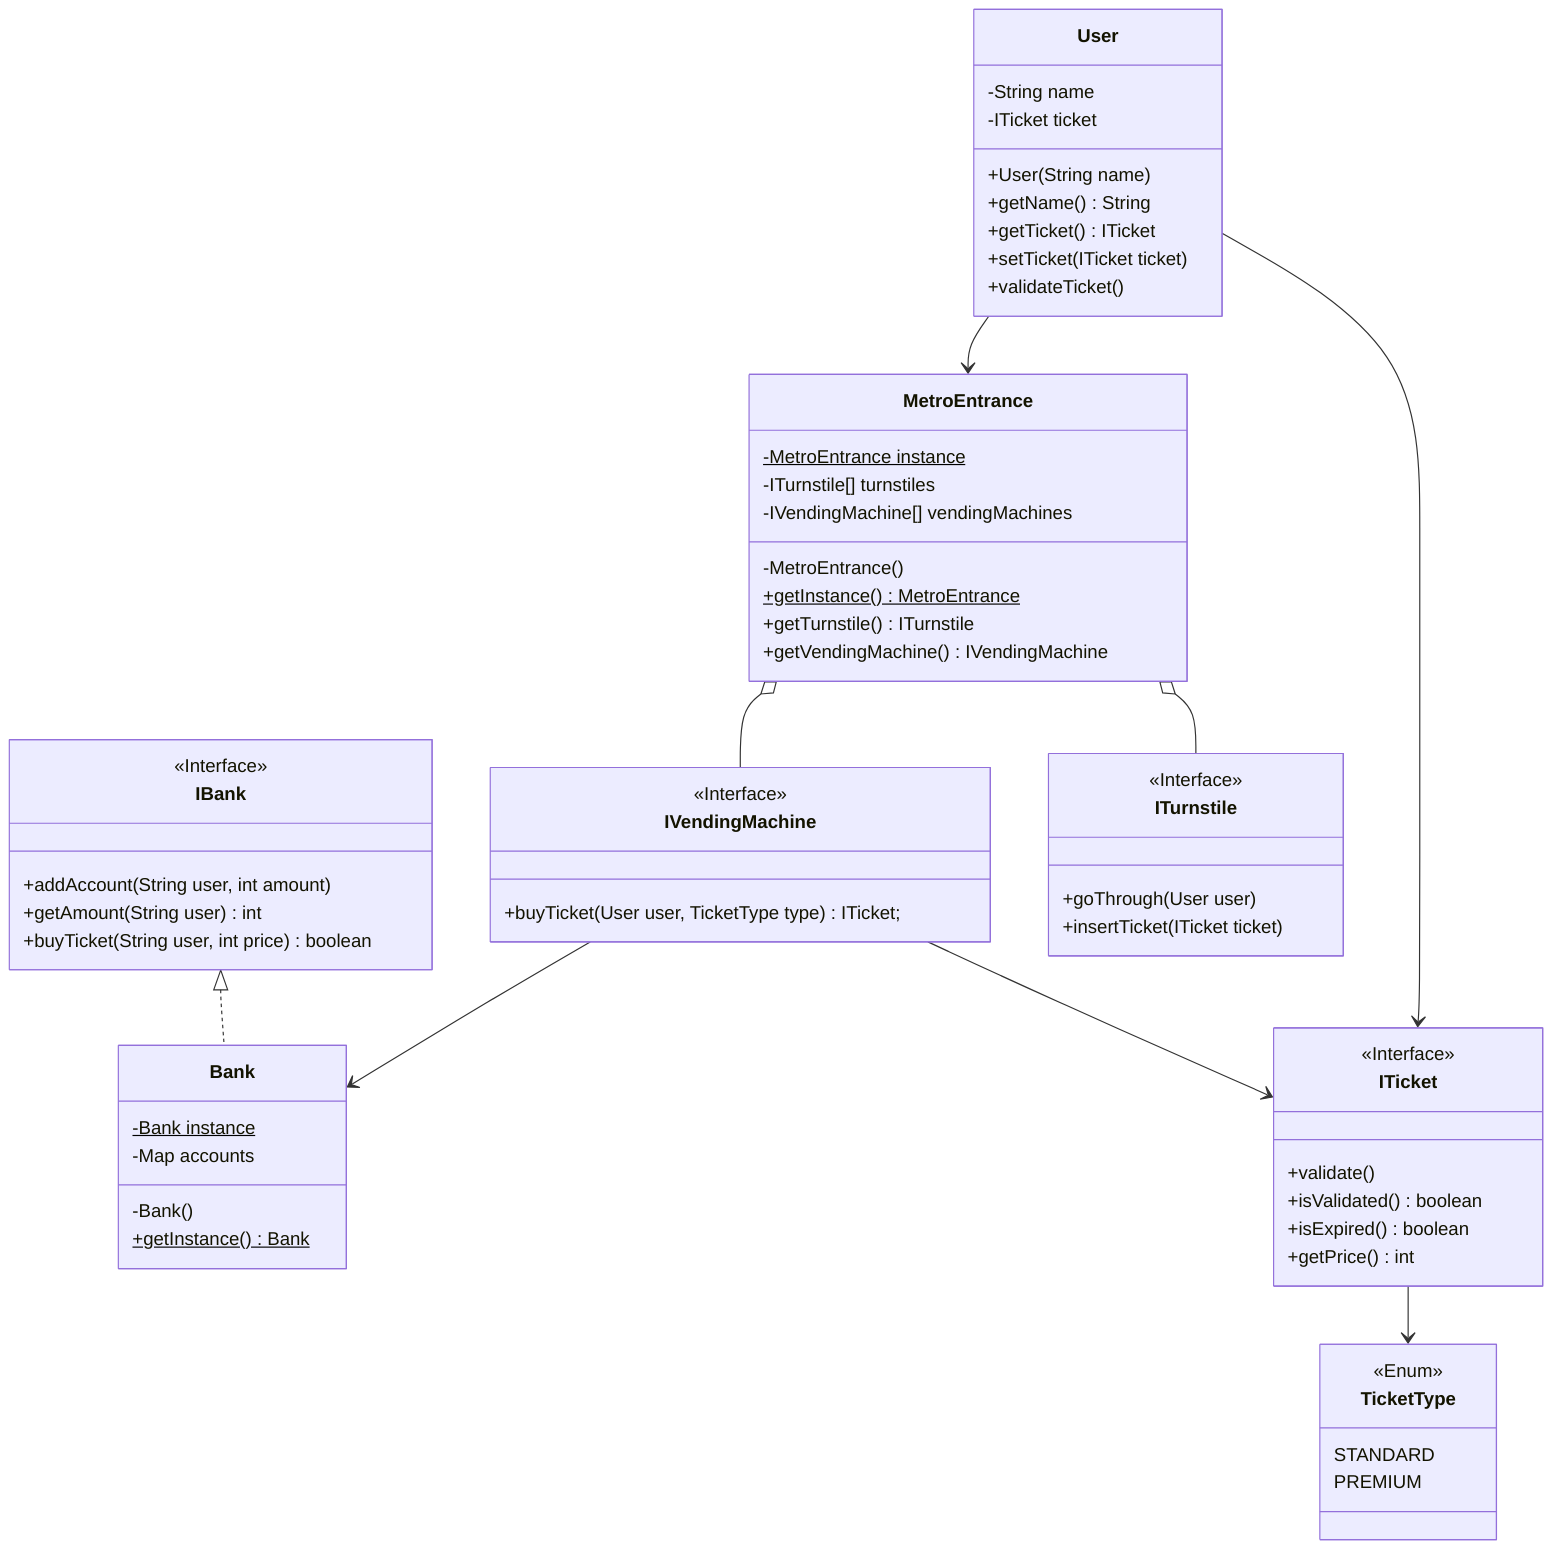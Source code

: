 classDiagram

class IBank {
    <<Interface>>
    +addAccount(String user, int amount)
    +getAmount(String user) int
    +buyTicket(String user, int price) boolean
}

class Bank {
    -Bank instance$
    -Map<String, Integer> accounts
    -Bank()
    +getInstance()$ Bank
}

class IVendingMachine {
    <<Interface>>
    +buyTicket(User user, TicketType type) ITicket;
}

class ITicket {
    <<Interface>>
    +validate()
    +isValidated() boolean
    +isExpired() boolean
    +getPrice() int
}

class ITurnstile {
    <<Interface>>
    +goThrough(User user)
    +insertTicket(ITicket ticket)
}

class User {
    -String name
    -ITicket ticket
    +User(String name)
    +getName() String
    +getTicket() ITicket
    +setTicket(ITicket ticket)
    +validateTicket()
}

class TicketType {
    <<Enum>>
    STANDARD
    PREMIUM
}

class MetroEntrance {
    -MetroEntrance instance$
    -ITurnstile[] turnstiles
    -IVendingMachine[] vendingMachines
    -MetroEntrance()
    +getInstance()$ MetroEntrance
    +getTurnstile() ITurnstile
    +getVendingMachine() IVendingMachine
}

IBank <|.. Bank
MetroEntrance o-- ITurnstile
MetroEntrance o-- IVendingMachine
IVendingMachine --> ITicket
IVendingMachine --> Bank
ITicket --> TicketType
User --> ITicket
User --> MetroEntrance